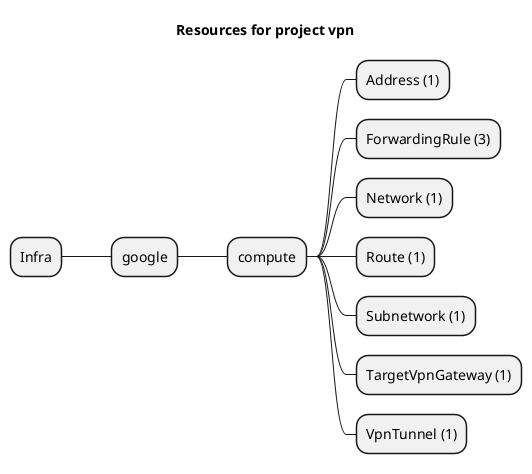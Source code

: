 @startmindmap
title Resources for project vpn
skinparam monochrome true
+ Infra
++ google
+++ compute
++++ Address (1)
++++ ForwardingRule (3)
++++ Network (1)
++++ Route (1)
++++ Subnetwork (1)
++++ TargetVpnGateway (1)
++++ VpnTunnel (1)
@endmindmap